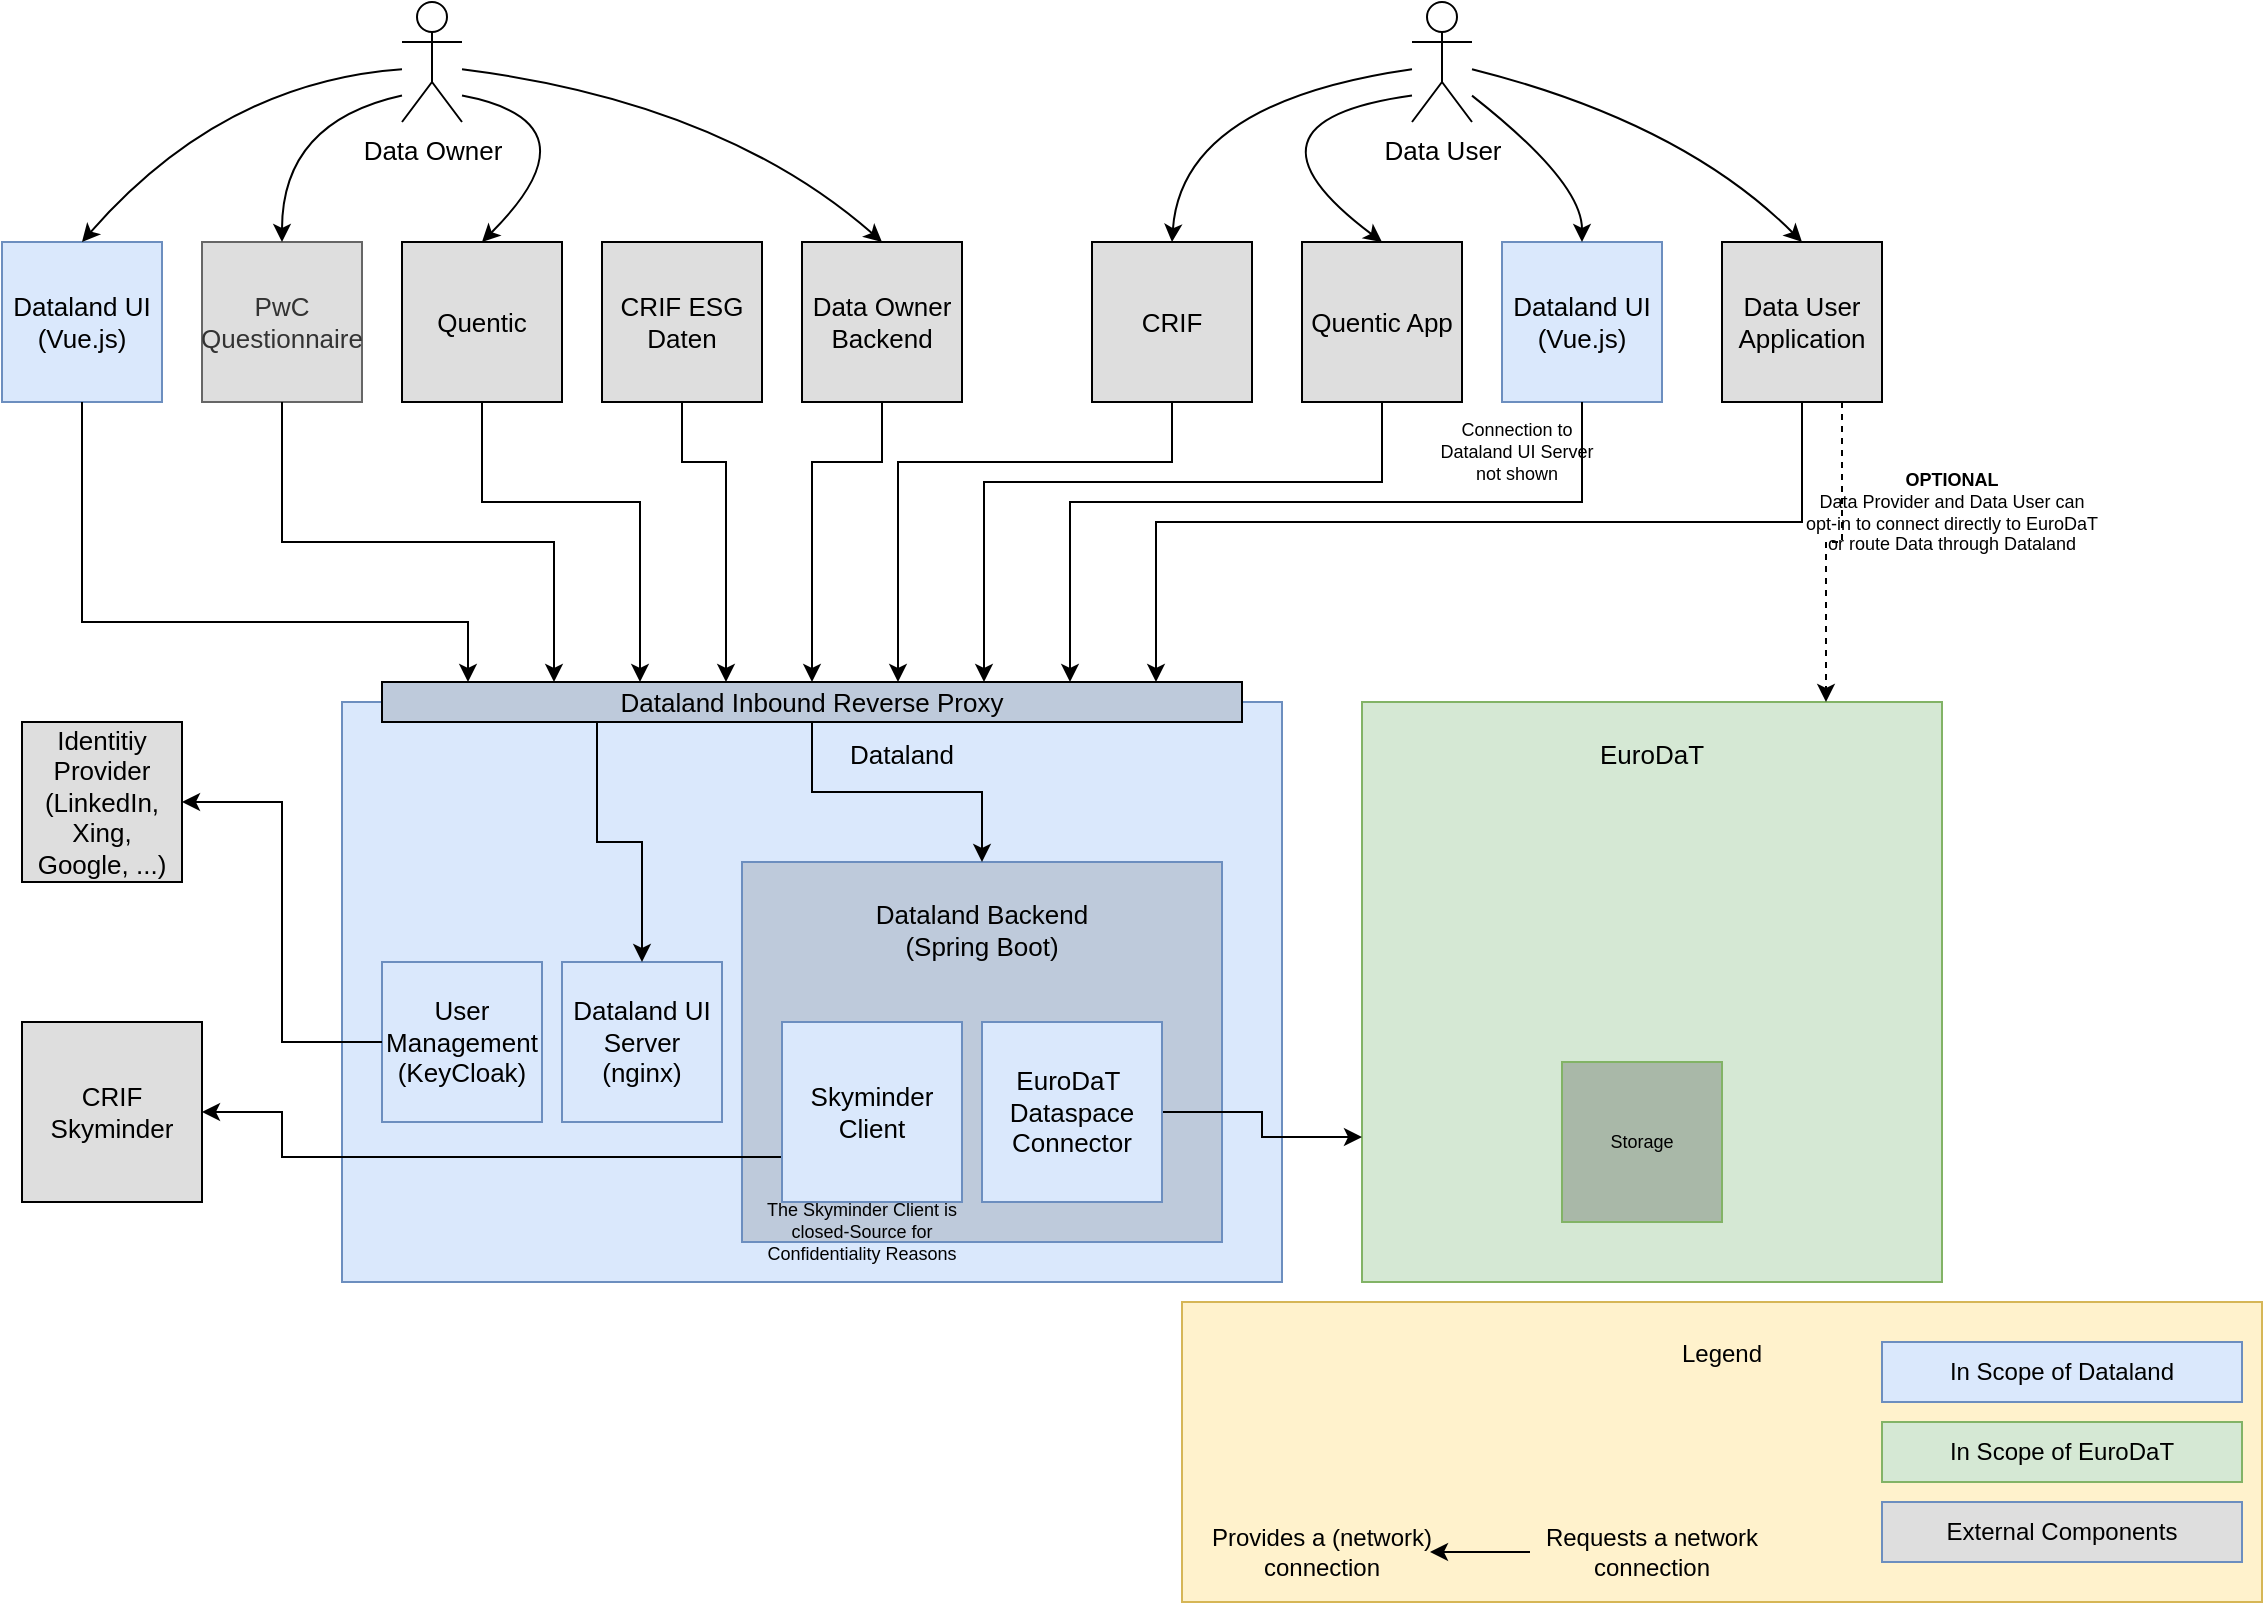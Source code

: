 <mxfile version="16.6.4" type="github">
  <diagram id="EgJ7EEfOsz50NrqOtSAN" name="Page-1">
    <mxGraphModel dx="1303" dy="790" grid="1" gridSize="10" guides="1" tooltips="1" connect="1" arrows="1" fold="1" page="1" pageScale="1" pageWidth="1169" pageHeight="827" math="0" shadow="0">
      <root>
        <mxCell id="0" />
        <mxCell id="1" parent="0" />
        <mxCell id="qYgubVpo4Vi_oRc76slj-7" value="Dataland" style="whiteSpace=wrap;html=1;fontSize=13;points=[[0,0,0,0,0],[0,0.25,0,0,0],[0,0.5,0,0,0],[0,0.75,0,0,0],[0,1,0,0,0],[0.1,0,0,0,0],[0.2,0,0,0,0],[0.25,1,0,0,0],[0.3,0,0,0,0],[0.4,0,0,0,0],[0.5,0,0,0,0],[0.5,1,0,0,0],[0.6,0,0,0,0],[0.7,0,0,0,0],[0.75,1,0,0,0],[0.8,0,0,0,0],[0.9,0,0,0,0],[1,0,0,0,0],[1,0.25,0,0,0],[1,0.5,0,0,0],[1,0.75,0,0,0],[1,1,0,0,0]];verticalAlign=top;spacingTop=12;fillColor=#dae8fc;strokeColor=#6c8ebf;imageAspect=0;spacingLeft=90;" parent="1" vertex="1">
          <mxGeometry x="190" y="370" width="470" height="290" as="geometry" />
        </mxCell>
        <mxCell id="zA1G0P91OJ-XDcVy-FAF-19" value="&lt;span style=&quot;font-size: 13px&quot;&gt;Dataland Inbound Reverse Proxy&lt;/span&gt;" style="rounded=0;whiteSpace=wrap;html=1;fillColor=#BECADB;points=[[0,0,0,0,0],[0,0.25,0,0,0],[0,0.5,0,0,0],[0,0.75,0,0,0],[0,1,0,0,0],[0.1,0,0,0,0],[0.2,0,0,0,0],[0.25,1,0,0,0],[0.3,0,0,0,0],[0.4,0,0,0,0],[0.5,0,0,0,0],[0.5,1,0,0,0],[0.6,0,0,0,0],[0.7,0,0,0,0],[0.75,1,0,0,0],[0.8,0,0,0,0],[0.9,0,0,0,0],[1,0,0,0,0],[1,0.25,0,0,0],[1,0.5,0,0,0],[1,0.75,0,0,0],[1,1,0,0,0]];" parent="1" vertex="1">
          <mxGeometry x="210" y="360" width="430" height="20" as="geometry" />
        </mxCell>
        <mxCell id="zA1G0P91OJ-XDcVy-FAF-1" value="Dataland Backend &lt;br&gt;(Spring Boot)" style="whiteSpace=wrap;html=1;fontSize=13;points=[[0,0,0,0,0],[0,0.25,0,0,0],[0,0.5,0,0,0],[0,0.75,0,0,0],[0,1,0,0,0],[0.1,0,0,0,0],[0.2,0,0,0,0],[0.25,1,0,0,0],[0.3,0,0,0,0],[0.4,0,0,0,0],[0.5,0,0,0,0],[0.5,1,0,0,0],[0.6,0,0,0,0],[0.7,0,0,0,0],[0.75,1,0,0,0],[0.8,0,0,0,0],[0.9,0,0,0,0],[1,0,0,0,0],[1,0.25,0,0,0],[1,0.5,0,0,0],[1,0.75,0,0,0],[1,1,0,0,0]];verticalAlign=top;spacingTop=12;fillColor=#BECADB;strokeColor=#6c8ebf;imageAspect=0;" parent="1" vertex="1">
          <mxGeometry x="390" y="450" width="240" height="190" as="geometry" />
        </mxCell>
        <mxCell id="qYgubVpo4Vi_oRc76slj-55" value="EuroDaT" style="whiteSpace=wrap;html=1;aspect=fixed;fontSize=13;points=[[0,0,0,0,0],[0,0.25,0,0,0],[0,0.5,0,0,0],[0,0.75,0,0,0],[0,1,0,0,0],[0.1,0,0,0,0],[0.2,0,0,0,0],[0.25,1,0,0,0],[0.3,0,0,0,0],[0.4,0,0,0,0],[0.5,0,0,0,0],[0.5,1,0,0,0],[0.6,0,0,0,0],[0.7,0,0,0,0],[0.75,1,0,0,0],[0.8,0,0,0,0],[0.9,0,0,0,0],[1,0,0,0,0],[1,0.25,0,0,0],[1,0.5,0,0,0],[1,0.75,0,0,0],[1,1,0,0,0]];verticalAlign=top;spacingTop=12;fillColor=#d5e8d4;strokeColor=#82b366;" parent="1" vertex="1">
          <mxGeometry x="700" y="370" width="290" height="290" as="geometry" />
        </mxCell>
        <mxCell id="qYgubVpo4Vi_oRc76slj-3" value="Data Owner" style="shape=umlActor;verticalLabelPosition=bottom;verticalAlign=top;html=1;outlineConnect=0;fontSize=13;points=[[0,0.33,0,0,0],[0,0.56,0,0,0],[0,0.78,0,0,0],[0,1,0,0,0],[0.27,0.1,0,0,0],[0.5,0,0,0,0],[0.5,0.5,0,0,0],[0.77,0.1,0,0,0],[1,0.33,0,0,0],[1,0.56,0,0,0],[1,0.78,0,0,0],[1,1,0,0,0]];" parent="1" vertex="1">
          <mxGeometry x="220" y="20" width="30" height="60" as="geometry" />
        </mxCell>
        <mxCell id="qYgubVpo4Vi_oRc76slj-8" value="Dataland UI&lt;br&gt;(Vue.js)" style="whiteSpace=wrap;html=1;aspect=fixed;fontSize=13;fillColor=#dae8fc;strokeColor=#6c8ebf;" parent="1" vertex="1">
          <mxGeometry x="20" y="140" width="80" height="80" as="geometry" />
        </mxCell>
        <mxCell id="qYgubVpo4Vi_oRc76slj-9" value="PwC Questionnaire" style="whiteSpace=wrap;html=1;aspect=fixed;fontSize=13;fillColor=#DEDEDE;fontColor=#333333;strokeColor=#666666;" parent="1" vertex="1">
          <mxGeometry x="120" y="140" width="80" height="80" as="geometry" />
        </mxCell>
        <mxCell id="qYgubVpo4Vi_oRc76slj-10" value="Quentic" style="whiteSpace=wrap;html=1;aspect=fixed;fontSize=13;" parent="1" vertex="1">
          <mxGeometry x="220" y="140" width="80" height="80" as="geometry" />
        </mxCell>
        <mxCell id="qYgubVpo4Vi_oRc76slj-11" value="Quentic App" style="whiteSpace=wrap;html=1;aspect=fixed;fontSize=13;fillColor=#DEDEDE;" parent="1" vertex="1">
          <mxGeometry x="670" y="140" width="80" height="80" as="geometry" />
        </mxCell>
        <mxCell id="qYgubVpo4Vi_oRc76slj-12" value="Dataland UI&lt;br&gt;(Vue.js)" style="whiteSpace=wrap;html=1;aspect=fixed;fontSize=13;fillColor=#dae8fc;strokeColor=#6c8ebf;" parent="1" vertex="1">
          <mxGeometry x="770" y="140" width="80" height="80" as="geometry" />
        </mxCell>
        <mxCell id="qYgubVpo4Vi_oRc76slj-13" value="Data Owner Backend" style="whiteSpace=wrap;html=1;aspect=fixed;fontSize=13;fillColor=#DEDEDE;" parent="1" vertex="1">
          <mxGeometry x="420" y="140" width="80" height="80" as="geometry" />
        </mxCell>
        <mxCell id="qYgubVpo4Vi_oRc76slj-14" value="Data User Application" style="whiteSpace=wrap;html=1;aspect=fixed;fontSize=13;fillColor=#DEDEDE;" parent="1" vertex="1">
          <mxGeometry x="880" y="140" width="80" height="80" as="geometry" />
        </mxCell>
        <mxCell id="qYgubVpo4Vi_oRc76slj-16" value="" style="curved=1;endArrow=classic;html=1;rounded=0;fontSize=13;entryX=0.5;entryY=0;entryDx=0;entryDy=0;exitX=1;exitY=0.56;exitDx=0;exitDy=0;exitPerimeter=0;" parent="1" source="qYgubVpo4Vi_oRc76slj-3" target="qYgubVpo4Vi_oRc76slj-13" edge="1">
          <mxGeometry width="50" height="50" relative="1" as="geometry">
            <mxPoint x="370" y="40" as="sourcePoint" />
            <mxPoint x="360" y="25" as="targetPoint" />
            <Array as="points">
              <mxPoint x="380" y="70" />
            </Array>
          </mxGeometry>
        </mxCell>
        <mxCell id="qYgubVpo4Vi_oRc76slj-17" value="" style="curved=1;endArrow=classic;html=1;rounded=0;fontSize=13;entryX=0.5;entryY=0;entryDx=0;entryDy=0;exitX=1;exitY=0.78;exitDx=0;exitDy=0;exitPerimeter=0;" parent="1" source="qYgubVpo4Vi_oRc76slj-3" target="qYgubVpo4Vi_oRc76slj-10" edge="1">
          <mxGeometry width="50" height="50" relative="1" as="geometry">
            <mxPoint x="260" y="70" as="sourcePoint" />
            <mxPoint x="430" y="150" as="targetPoint" />
            <Array as="points">
              <mxPoint x="320" y="80" />
            </Array>
          </mxGeometry>
        </mxCell>
        <mxCell id="qYgubVpo4Vi_oRc76slj-19" value="" style="curved=1;endArrow=classic;html=1;rounded=0;fontSize=13;entryX=0.5;entryY=0;entryDx=0;entryDy=0;exitX=0;exitY=0.56;exitDx=0;exitDy=0;exitPerimeter=0;" parent="1" source="qYgubVpo4Vi_oRc76slj-3" target="qYgubVpo4Vi_oRc76slj-8" edge="1">
          <mxGeometry width="50" height="50" relative="1" as="geometry">
            <mxPoint x="180" y="30" as="sourcePoint" />
            <mxPoint x="110" y="120" as="targetPoint" />
            <Array as="points">
              <mxPoint x="130" y="60" />
            </Array>
          </mxGeometry>
        </mxCell>
        <mxCell id="qYgubVpo4Vi_oRc76slj-20" value="" style="curved=1;endArrow=classic;html=1;rounded=0;fontSize=13;entryX=0.5;entryY=0;entryDx=0;entryDy=0;exitX=0;exitY=0.78;exitDx=0;exitDy=0;exitPerimeter=0;" parent="1" source="qYgubVpo4Vi_oRc76slj-3" target="qYgubVpo4Vi_oRc76slj-9" edge="1">
          <mxGeometry width="50" height="50" relative="1" as="geometry">
            <mxPoint x="170" y="60" as="sourcePoint" />
            <mxPoint x="70" y="150" as="targetPoint" />
            <Array as="points">
              <mxPoint x="160" y="80" />
            </Array>
          </mxGeometry>
        </mxCell>
        <mxCell id="qYgubVpo4Vi_oRc76slj-23" value="" style="edgeStyle=elbowEdgeStyle;elbow=vertical;endArrow=classic;html=1;rounded=0;fontSize=13;exitX=0.5;exitY=1;exitDx=0;exitDy=0;entryX=0.1;entryY=0;entryDx=0;entryDy=0;entryPerimeter=0;startArrow=none;startFill=0;endFill=1;" parent="1" source="qYgubVpo4Vi_oRc76slj-8" target="zA1G0P91OJ-XDcVy-FAF-19" edge="1">
          <mxGeometry width="50" height="50" relative="1" as="geometry">
            <mxPoint x="520" y="600" as="sourcePoint" />
            <mxPoint x="570" y="550" as="targetPoint" />
            <Array as="points">
              <mxPoint x="210" y="330" />
            </Array>
          </mxGeometry>
        </mxCell>
        <mxCell id="qYgubVpo4Vi_oRc76slj-24" value="" style="edgeStyle=elbowEdgeStyle;elbow=vertical;endArrow=classic;html=1;rounded=0;fontSize=13;exitX=0.5;exitY=1;exitDx=0;exitDy=0;entryX=0.2;entryY=0;entryDx=0;entryDy=0;entryPerimeter=0;" parent="1" source="qYgubVpo4Vi_oRc76slj-9" target="zA1G0P91OJ-XDcVy-FAF-19" edge="1">
          <mxGeometry width="50" height="50" relative="1" as="geometry">
            <mxPoint x="70" y="230" as="sourcePoint" />
            <mxPoint x="286" y="330" as="targetPoint" />
            <Array as="points">
              <mxPoint x="290" y="290" />
            </Array>
          </mxGeometry>
        </mxCell>
        <mxCell id="qYgubVpo4Vi_oRc76slj-25" value="" style="edgeStyle=elbowEdgeStyle;elbow=vertical;endArrow=classic;html=1;rounded=0;fontSize=13;exitX=0.5;exitY=1;exitDx=0;exitDy=0;entryX=0.3;entryY=0;entryDx=0;entryDy=0;entryPerimeter=0;" parent="1" source="qYgubVpo4Vi_oRc76slj-10" target="zA1G0P91OJ-XDcVy-FAF-19" edge="1">
          <mxGeometry width="50" height="50" relative="1" as="geometry">
            <mxPoint x="190" y="230" as="sourcePoint" />
            <mxPoint x="342" y="330" as="targetPoint" />
            <Array as="points">
              <mxPoint x="380" y="270" />
            </Array>
          </mxGeometry>
        </mxCell>
        <mxCell id="qYgubVpo4Vi_oRc76slj-26" value="" style="edgeStyle=elbowEdgeStyle;elbow=vertical;endArrow=classic;html=1;rounded=0;fontSize=13;exitX=0.5;exitY=1;exitDx=0;exitDy=0;entryX=0.5;entryY=0;entryDx=0;entryDy=0;entryPerimeter=0;" parent="1" source="qYgubVpo4Vi_oRc76slj-13" target="zA1G0P91OJ-XDcVy-FAF-19" edge="1">
          <mxGeometry width="50" height="50" relative="1" as="geometry">
            <mxPoint x="310" y="230" as="sourcePoint" />
            <mxPoint x="420" y="340" as="targetPoint" />
            <Array as="points">
              <mxPoint x="340" y="250" />
            </Array>
          </mxGeometry>
        </mxCell>
        <mxCell id="qYgubVpo4Vi_oRc76slj-27" value="" style="edgeStyle=elbowEdgeStyle;elbow=vertical;endArrow=classic;html=1;rounded=0;fontSize=13;exitX=0.5;exitY=1;exitDx=0;exitDy=0;entryX=0.7;entryY=0;entryDx=0;entryDy=0;entryPerimeter=0;" parent="1" source="qYgubVpo4Vi_oRc76slj-11" target="zA1G0P91OJ-XDcVy-FAF-19" edge="1">
          <mxGeometry width="50" height="50" relative="1" as="geometry">
            <mxPoint x="624" y="230" as="sourcePoint" />
            <mxPoint x="519" y="360" as="targetPoint" />
            <Array as="points">
              <mxPoint x="544" y="260" />
            </Array>
          </mxGeometry>
        </mxCell>
        <mxCell id="qYgubVpo4Vi_oRc76slj-28" value="" style="edgeStyle=elbowEdgeStyle;elbow=vertical;endArrow=classic;html=1;rounded=0;fontSize=13;exitX=0.5;exitY=1;exitDx=0;exitDy=0;entryX=0.8;entryY=0;entryDx=0;entryDy=0;entryPerimeter=0;" parent="1" source="qYgubVpo4Vi_oRc76slj-12" target="zA1G0P91OJ-XDcVy-FAF-19" edge="1">
          <mxGeometry width="50" height="50" relative="1" as="geometry">
            <mxPoint x="630" y="230" as="sourcePoint" />
            <mxPoint x="506" y="380" as="targetPoint" />
            <Array as="points">
              <mxPoint x="554" y="270" />
            </Array>
          </mxGeometry>
        </mxCell>
        <mxCell id="qYgubVpo4Vi_oRc76slj-29" value="" style="edgeStyle=elbowEdgeStyle;elbow=vertical;endArrow=classic;html=1;rounded=0;fontSize=13;exitX=0.5;exitY=1;exitDx=0;exitDy=0;entryX=0.9;entryY=0;entryDx=0;entryDy=0;entryPerimeter=0;" parent="1" source="qYgubVpo4Vi_oRc76slj-14" target="zA1G0P91OJ-XDcVy-FAF-19" edge="1">
          <mxGeometry width="50" height="50" relative="1" as="geometry">
            <mxPoint x="750" y="230" as="sourcePoint" />
            <mxPoint x="534" y="380" as="targetPoint" />
            <Array as="points">
              <mxPoint x="564" y="280" />
            </Array>
          </mxGeometry>
        </mxCell>
        <mxCell id="qYgubVpo4Vi_oRc76slj-30" value="" style="curved=1;endArrow=classic;html=1;rounded=0;fontSize=13;entryX=0.5;entryY=0;entryDx=0;entryDy=0;exitX=1;exitY=0.56;exitDx=0;exitDy=0;exitPerimeter=0;" parent="1" source="qYgubVpo4Vi_oRc76slj-32" target="qYgubVpo4Vi_oRc76slj-14" edge="1">
          <mxGeometry width="50" height="50" relative="1" as="geometry">
            <mxPoint x="775" y="69.999" as="sourcePoint" />
            <mxPoint x="945" y="157.93" as="targetPoint" />
            <Array as="points">
              <mxPoint x="860" y="80" />
            </Array>
          </mxGeometry>
        </mxCell>
        <mxCell id="qYgubVpo4Vi_oRc76slj-32" value="Data User" style="shape=umlActor;verticalLabelPosition=bottom;verticalAlign=top;html=1;outlineConnect=0;fontSize=13;points=[[0,0.33,0,0,0],[0,0.56,0,0,0],[0,0.78,0,0,0],[0,1,0,0,0],[0.27,0.1,0,0,0],[0.5,0,0,0,0],[0.5,0.5,0,0,0],[0.77,0.1,0,0,0],[1,0.33,0,0,0],[1,0.56,0,0,0],[1,0.78,0,0,0],[1,1,0,0,0]];" parent="1" vertex="1">
          <mxGeometry x="725" y="20" width="30" height="60" as="geometry" />
        </mxCell>
        <mxCell id="qYgubVpo4Vi_oRc76slj-35" value="" style="curved=1;endArrow=classic;html=1;rounded=0;fontSize=13;entryX=0.5;entryY=0;entryDx=0;entryDy=0;exitX=1;exitY=0.78;exitDx=0;exitDy=0;exitPerimeter=0;" parent="1" source="qYgubVpo4Vi_oRc76slj-32" target="qYgubVpo4Vi_oRc76slj-12" edge="1">
          <mxGeometry width="50" height="50" relative="1" as="geometry">
            <mxPoint x="790" y="110" as="sourcePoint" />
            <mxPoint x="870" y="150" as="targetPoint" />
            <Array as="points">
              <mxPoint x="810" y="110" />
            </Array>
          </mxGeometry>
        </mxCell>
        <mxCell id="qYgubVpo4Vi_oRc76slj-36" value="" style="curved=1;endArrow=classic;html=1;rounded=0;fontSize=13;entryX=0.5;entryY=0;entryDx=0;entryDy=0;exitX=0;exitY=0.78;exitDx=0;exitDy=0;exitPerimeter=0;" parent="1" source="qYgubVpo4Vi_oRc76slj-32" target="qYgubVpo4Vi_oRc76slj-11" edge="1">
          <mxGeometry width="50" height="50" relative="1" as="geometry">
            <mxPoint x="765" y="76.8" as="sourcePoint" />
            <mxPoint x="750" y="150" as="targetPoint" />
            <Array as="points">
              <mxPoint x="630" y="80" />
            </Array>
          </mxGeometry>
        </mxCell>
        <mxCell id="qYgubVpo4Vi_oRc76slj-37" value="CRIF&lt;br&gt;Skyminder" style="whiteSpace=wrap;html=1;aspect=fixed;fontSize=13;fillColor=#DEDEDE;" parent="1" vertex="1">
          <mxGeometry x="30" y="530" width="90" height="90" as="geometry" />
        </mxCell>
        <mxCell id="qYgubVpo4Vi_oRc76slj-44" value="" style="endArrow=classic;html=1;rounded=0;fontSize=13;exitX=0;exitY=0.75;exitDx=0;exitDy=0;entryX=1;entryY=0.5;entryDx=0;entryDy=0;edgeStyle=orthogonalEdgeStyle;" parent="1" source="qYgubVpo4Vi_oRc76slj-38" target="qYgubVpo4Vi_oRc76slj-37" edge="1">
          <mxGeometry width="50" height="50" relative="1" as="geometry">
            <mxPoint x="180" y="595" as="sourcePoint" />
            <mxPoint x="270" y="450" as="targetPoint" />
            <Array as="points">
              <mxPoint x="160" y="598" />
              <mxPoint x="160" y="575" />
            </Array>
          </mxGeometry>
        </mxCell>
        <mxCell id="qYgubVpo4Vi_oRc76slj-45" value="Dataland UI&lt;br&gt;Server (nginx)" style="whiteSpace=wrap;html=1;aspect=fixed;fontSize=13;fillColor=#dae8fc;strokeColor=#6c8ebf;" parent="1" vertex="1">
          <mxGeometry x="300" y="500" width="80" height="80" as="geometry" />
        </mxCell>
        <mxCell id="qYgubVpo4Vi_oRc76slj-48" value="Connection to Dataland UI Server not shown" style="text;html=1;strokeColor=none;fillColor=none;align=center;verticalAlign=middle;whiteSpace=wrap;rounded=0;fontSize=9;" parent="1" vertex="1">
          <mxGeometry x="735" y="230" width="85" height="30" as="geometry" />
        </mxCell>
        <mxCell id="qYgubVpo4Vi_oRc76slj-51" value="Storage" style="whiteSpace=wrap;html=1;aspect=fixed;fontSize=9;fillColor=#A9B8A8;strokeColor=#82b366;" parent="1" vertex="1">
          <mxGeometry x="800" y="550" width="80" height="80" as="geometry" />
        </mxCell>
        <mxCell id="qYgubVpo4Vi_oRc76slj-53" value="" style="endArrow=classic;startArrow=none;html=1;rounded=0;fontSize=9;entryX=0;entryY=0.75;entryDx=0;entryDy=0;startFill=1;entryPerimeter=0;edgeStyle=orthogonalEdgeStyle;" parent="1" source="qYgubVpo4Vi_oRc76slj-39" target="qYgubVpo4Vi_oRc76slj-55" edge="1">
          <mxGeometry width="50" height="50" relative="1" as="geometry">
            <mxPoint x="680" y="590" as="sourcePoint" />
            <mxPoint x="690" y="575" as="targetPoint" />
          </mxGeometry>
        </mxCell>
        <mxCell id="qYgubVpo4Vi_oRc76slj-54" value="The Skyminder Client is closed-Source for Confidentiality Reasons" style="text;html=1;strokeColor=none;fillColor=none;align=center;verticalAlign=middle;whiteSpace=wrap;rounded=0;fontSize=9;" parent="1" vertex="1">
          <mxGeometry x="395" y="620" width="110" height="30" as="geometry" />
        </mxCell>
        <mxCell id="qYgubVpo4Vi_oRc76slj-56" value="&lt;b&gt;OPTIONAL&lt;/b&gt;&lt;br&gt;Data Provider and Data User can opt-in to connect directly to EuroDaT or route Data through Dataland" style="text;html=1;strokeColor=none;fillColor=none;align=center;verticalAlign=middle;whiteSpace=wrap;rounded=0;fontSize=9;" parent="1" vertex="1">
          <mxGeometry x="920" y="260" width="150" height="30" as="geometry" />
        </mxCell>
        <mxCell id="qYgubVpo4Vi_oRc76slj-58" value="" style="edgeStyle=elbowEdgeStyle;elbow=vertical;endArrow=classic;html=1;rounded=0;fontSize=13;exitX=0.75;exitY=1;exitDx=0;exitDy=0;entryX=0.8;entryY=0;entryDx=0;entryDy=0;entryPerimeter=0;dashed=1;" parent="1" source="qYgubVpo4Vi_oRc76slj-14" target="qYgubVpo4Vi_oRc76slj-55" edge="1">
          <mxGeometry width="50" height="50" relative="1" as="geometry">
            <mxPoint x="870" y="230" as="sourcePoint" />
            <mxPoint x="930" y="330" as="targetPoint" />
            <Array as="points">
              <mxPoint x="910" y="290" />
            </Array>
          </mxGeometry>
        </mxCell>
        <mxCell id="mH02m_fli5AvtXu53zwJ-1" value="CRIF ESG Daten" style="whiteSpace=wrap;html=1;aspect=fixed;fontSize=13;" parent="1" vertex="1">
          <mxGeometry x="320" y="140" width="80" height="80" as="geometry" />
        </mxCell>
        <mxCell id="mH02m_fli5AvtXu53zwJ-2" value="" style="edgeStyle=elbowEdgeStyle;elbow=vertical;endArrow=classic;html=1;rounded=0;fontSize=13;exitX=0.5;exitY=1;exitDx=0;exitDy=0;entryX=0.4;entryY=0;entryDx=0;entryDy=0;entryPerimeter=0;" parent="1" source="mH02m_fli5AvtXu53zwJ-1" target="zA1G0P91OJ-XDcVy-FAF-19" edge="1">
          <mxGeometry width="50" height="50" relative="1" as="geometry">
            <mxPoint x="270.0" y="230" as="sourcePoint" />
            <mxPoint x="390.0" y="380" as="targetPoint" />
            <Array as="points">
              <mxPoint x="390" y="250" />
            </Array>
          </mxGeometry>
        </mxCell>
        <mxCell id="mH02m_fli5AvtXu53zwJ-3" value="CRIF" style="whiteSpace=wrap;html=1;aspect=fixed;fontSize=13;fillColor=#DEDEDE;" parent="1" vertex="1">
          <mxGeometry x="565" y="140" width="80" height="80" as="geometry" />
        </mxCell>
        <mxCell id="mH02m_fli5AvtXu53zwJ-4" value="" style="edgeStyle=elbowEdgeStyle;elbow=vertical;endArrow=classic;html=1;rounded=0;fontSize=13;exitX=0.5;exitY=1;exitDx=0;exitDy=0;entryX=0.6;entryY=0;entryDx=0;entryDy=0;entryPerimeter=0;" parent="1" source="mH02m_fli5AvtXu53zwJ-3" target="zA1G0P91OJ-XDcVy-FAF-19" edge="1">
          <mxGeometry width="50" height="50" relative="1" as="geometry">
            <mxPoint x="720" y="230" as="sourcePoint" />
            <mxPoint x="513" y="380" as="targetPoint" />
            <Array as="points">
              <mxPoint x="540" y="250" />
            </Array>
          </mxGeometry>
        </mxCell>
        <mxCell id="mH02m_fli5AvtXu53zwJ-5" value="" style="curved=1;endArrow=classic;html=1;rounded=0;fontSize=13;entryX=0.5;entryY=0;entryDx=0;entryDy=0;exitX=0;exitY=0.56;exitDx=0;exitDy=0;exitPerimeter=0;" parent="1" source="qYgubVpo4Vi_oRc76slj-32" target="mH02m_fli5AvtXu53zwJ-3" edge="1">
          <mxGeometry width="50" height="50" relative="1" as="geometry">
            <mxPoint x="685" y="60.0" as="sourcePoint" />
            <mxPoint x="670" y="133.2" as="targetPoint" />
            <Array as="points">
              <mxPoint x="610" y="70" />
            </Array>
          </mxGeometry>
        </mxCell>
        <mxCell id="mH02m_fli5AvtXu53zwJ-12" value="User Management (KeyCloak)" style="whiteSpace=wrap;html=1;aspect=fixed;fontSize=13;fillColor=#dae8fc;strokeColor=#6c8ebf;" parent="1" vertex="1">
          <mxGeometry x="210" y="500" width="80" height="80" as="geometry" />
        </mxCell>
        <mxCell id="mH02m_fli5AvtXu53zwJ-16" value="Identitiy Provider (LinkedIn, Xing, Google, ...)" style="whiteSpace=wrap;html=1;aspect=fixed;fontSize=13;fillColor=#DEDEDE;" parent="1" vertex="1">
          <mxGeometry x="30" y="380" width="80" height="80" as="geometry" />
        </mxCell>
        <mxCell id="mH02m_fli5AvtXu53zwJ-17" value="" style="endArrow=classic;html=1;rounded=0;exitX=0;exitY=0.5;exitDx=0;exitDy=0;entryX=1;entryY=0.5;entryDx=0;entryDy=0;edgeStyle=orthogonalEdgeStyle;" parent="1" source="mH02m_fli5AvtXu53zwJ-12" target="mH02m_fli5AvtXu53zwJ-16" edge="1">
          <mxGeometry width="50" height="50" relative="1" as="geometry">
            <mxPoint x="770" y="540" as="sourcePoint" />
            <mxPoint x="820" y="490" as="targetPoint" />
          </mxGeometry>
        </mxCell>
        <mxCell id="mH02m_fli5AvtXu53zwJ-19" value="Quentic" style="whiteSpace=wrap;html=1;aspect=fixed;fontSize=13;fillColor=#DEDEDE;" parent="1" vertex="1">
          <mxGeometry x="220" y="140" width="80" height="80" as="geometry" />
        </mxCell>
        <mxCell id="mH02m_fli5AvtXu53zwJ-20" value="CRIF ESG Daten" style="whiteSpace=wrap;html=1;aspect=fixed;fontSize=13;fillColor=#DEDEDE;" parent="1" vertex="1">
          <mxGeometry x="320" y="140" width="80" height="80" as="geometry" />
        </mxCell>
        <mxCell id="mH02m_fli5AvtXu53zwJ-22" value="Legend" style="rounded=0;whiteSpace=wrap;html=1;fillColor=#fff2cc;gradientDirection=north;verticalAlign=top;spacingTop=12;strokeColor=#d6b656;" parent="1" vertex="1">
          <mxGeometry x="610" y="670" width="540" height="150" as="geometry" />
        </mxCell>
        <mxCell id="mH02m_fli5AvtXu53zwJ-26" value="" style="group" parent="1" vertex="1" connectable="0">
          <mxGeometry x="620" y="780" width="280" height="30" as="geometry" />
        </mxCell>
        <mxCell id="mH02m_fli5AvtXu53zwJ-9" value="" style="endArrow=classic;html=1;rounded=0;" parent="mH02m_fli5AvtXu53zwJ-26" edge="1">
          <mxGeometry width="50" height="50" relative="1" as="geometry">
            <mxPoint x="164" y="15" as="sourcePoint" />
            <mxPoint x="114" y="15.0" as="targetPoint" />
          </mxGeometry>
        </mxCell>
        <mxCell id="mH02m_fli5AvtXu53zwJ-10" value="Provides a (network) connection" style="text;html=1;strokeColor=none;fillColor=none;align=center;verticalAlign=middle;whiteSpace=wrap;rounded=0;" parent="mH02m_fli5AvtXu53zwJ-26" vertex="1">
          <mxGeometry width="120" height="30" as="geometry" />
        </mxCell>
        <mxCell id="mH02m_fli5AvtXu53zwJ-11" value="Requests a network connection" style="text;html=1;strokeColor=none;fillColor=none;align=center;verticalAlign=middle;whiteSpace=wrap;rounded=0;" parent="mH02m_fli5AvtXu53zwJ-26" vertex="1">
          <mxGeometry x="170" width="110" height="30" as="geometry" />
        </mxCell>
        <mxCell id="mH02m_fli5AvtXu53zwJ-27" value="In Scope of Dataland" style="rounded=0;whiteSpace=wrap;html=1;fillColor=#dae8fc;gradientDirection=north;strokeColor=#6c8ebf;" parent="1" vertex="1">
          <mxGeometry x="960" y="690" width="180" height="30" as="geometry" />
        </mxCell>
        <mxCell id="mH02m_fli5AvtXu53zwJ-28" value="In Scope of EuroDaT" style="rounded=0;whiteSpace=wrap;html=1;fillColor=#d5e8d4;gradientDirection=north;strokeColor=#82b366;" parent="1" vertex="1">
          <mxGeometry x="960" y="730" width="180" height="30" as="geometry" />
        </mxCell>
        <mxCell id="mH02m_fli5AvtXu53zwJ-29" value="External Components" style="rounded=0;whiteSpace=wrap;html=1;fillColor=#DEDEDE;gradientDirection=north;strokeColor=#6c8ebf;" parent="1" vertex="1">
          <mxGeometry x="960" y="770" width="180" height="30" as="geometry" />
        </mxCell>
        <mxCell id="qYgubVpo4Vi_oRc76slj-39" value="EuroDaT&amp;nbsp;&lt;br&gt;Dataspace Connector" style="whiteSpace=wrap;html=1;aspect=fixed;fontSize=13;fillColor=#dae8fc;strokeColor=#6c8ebf;" parent="1" vertex="1">
          <mxGeometry x="510" y="530" width="90" height="90" as="geometry" />
        </mxCell>
        <mxCell id="qYgubVpo4Vi_oRc76slj-38" value="Skyminder Client" style="whiteSpace=wrap;html=1;aspect=fixed;fontSize=13;fillColor=#dae8fc;strokeColor=#6c8ebf;" parent="1" vertex="1">
          <mxGeometry x="410" y="530" width="90" height="90" as="geometry" />
        </mxCell>
        <mxCell id="zA1G0P91OJ-XDcVy-FAF-8" value="" style="endArrow=none;startArrow=classic;html=1;rounded=0;fontSize=9;entryX=0;entryY=0.5;entryDx=0;entryDy=0;startFill=1;" parent="1" source="qYgubVpo4Vi_oRc76slj-7" edge="1">
          <mxGeometry width="50" height="50" relative="1" as="geometry">
            <mxPoint x="634.08" y="578.06" as="sourcePoint" />
            <mxPoint x="660" y="575" as="targetPoint" />
          </mxGeometry>
        </mxCell>
        <mxCell id="zA1G0P91OJ-XDcVy-FAF-11" value="" style="edgeStyle=orthogonalEdgeStyle;rounded=0;orthogonalLoop=1;jettySize=auto;html=1;strokeColor=default;entryX=0.5;entryY=0;entryDx=0;entryDy=0;entryPerimeter=0;exitX=0.5;exitY=1;exitDx=0;exitDy=0;exitPerimeter=0;" parent="1" source="zA1G0P91OJ-XDcVy-FAF-19" target="zA1G0P91OJ-XDcVy-FAF-1" edge="1">
          <mxGeometry relative="1" as="geometry">
            <mxPoint x="380.0" y="430.0" as="sourcePoint" />
          </mxGeometry>
        </mxCell>
        <mxCell id="zA1G0P91OJ-XDcVy-FAF-14" value="" style="edgeStyle=orthogonalEdgeStyle;rounded=0;orthogonalLoop=1;jettySize=auto;html=1;strokeColor=default;exitX=0.25;exitY=1;exitDx=0;exitDy=0;exitPerimeter=0;" parent="1" source="zA1G0P91OJ-XDcVy-FAF-19" target="qYgubVpo4Vi_oRc76slj-45" edge="1">
          <mxGeometry relative="1" as="geometry">
            <mxPoint x="340" y="470" as="sourcePoint" />
          </mxGeometry>
        </mxCell>
      </root>
    </mxGraphModel>
  </diagram>
</mxfile>
